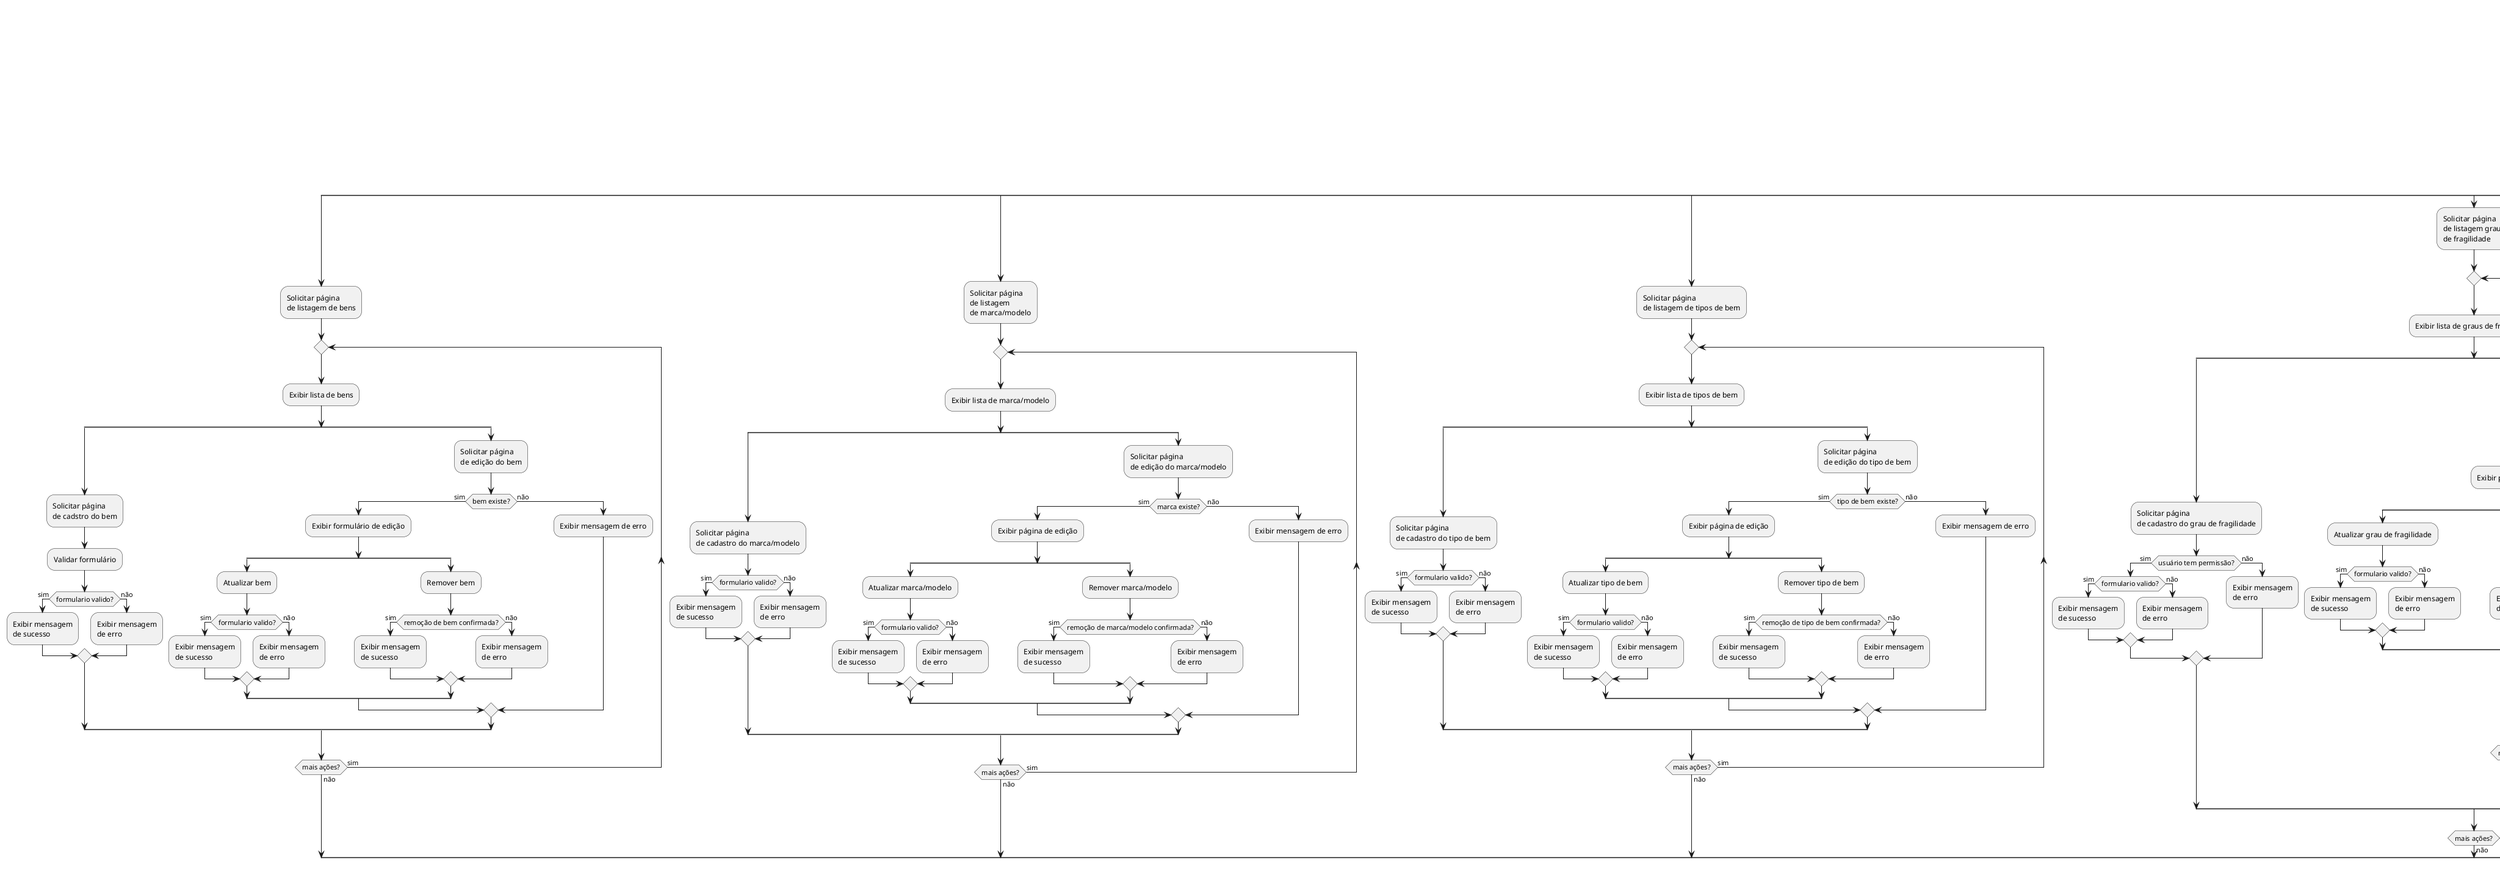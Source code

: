 @startuml sigemp-activity
start
repeat
    :Fazer login;
repeat while (usuario autenticado?) is (não) not (sim)

:Solicitar página de dashboard;

:Exibir dashboard;

split
    :Solicitar página
    de listagem de bens;
    repeat
        :Exibir lista de bens;
        split
            :Solicitar página
            de cadstro do bem;
            :Validar formulário;
            if (formulario valido?) then (sim)
                :Exibir mensagem
                de sucesso;
            else (não)
                :Exibir mensagem
                de erro;
            endif
        split again
            :Solicitar página
            de edição do bem;
            if (bem existe?) then (sim)
                :Exibir formulário de edição;
                split
                    :Atualizar bem;
                    if (formulario valido?) then (sim)
                        :Exibir mensagem
                        de sucesso;
                    else (não)
                        :Exibir mensagem
                        de erro;
                    endif
                split again
                    :Remover bem;
                    if (remoção de bem confirmada?) then (sim)
                        :Exibir mensagem
                        de sucesso;
                    else (não)
                        :Exibir mensagem
                        de erro;
                    endif
                end split
            else (não)
                :Exibir mensagem de erro;
            endif
        end split
    repeat while (mais ações?) is (sim) not (não)
split again
    :Solicitar página
    de listagem
    de marca/modelo;
    repeat
        :Exibir lista de marca/modelo;
        split
            :Solicitar página
            de cadastro do marca/modelo;
            if (formulario valido?) then (sim)
                :Exibir mensagem
                de sucesso;
            else (não)
                :Exibir mensagem
                de erro;
            endif
        split again
            :Solicitar página
            de edição do marca/modelo;
            if (marca existe?) then (sim)
                :Exibir página de edição;
                split
                    :Atualizar marca/modelo;
                    if (formulario valido?) then (sim)
                        :Exibir mensagem
                        de sucesso;
                    else (não)
                        :Exibir mensagem
                        de erro;
                    endif
                split again
                    :Remover marca/modelo;
                    if (remoção de marca/modelo confirmada?) then (sim)
                        :Exibir mensagem
                        de sucesso;
                    else (não)
                        :Exibir mensagem
                        de erro;
                    endif
                end split
            else (não)
                :Exibir mensagem de erro;
            endif
        end split
    repeat while (mais ações?) is (sim) not (não)
split again
    :Solicitar página
    de listagem de tipos de bem;
    repeat
        :Exibir lista de tipos de bem;
        split
            :Solicitar página
            de cadastro do tipo de bem;
            if (formulario valido?) then (sim)
                :Exibir mensagem
                de sucesso;
            else (não)
                :Exibir mensagem
                de erro;
            endif
        split again
            :Solicitar página
            de edição do tipo de bem;
            if (tipo de bem existe?) then (sim)
                :Exibir página de edição;
                split
                    :Atualizar tipo de bem;
                    if (formulario valido?) then (sim)
                        :Exibir mensagem
                        de sucesso;
                    else (não)
                        :Exibir mensagem
                        de erro;
                    endif
                split again
                    :Remover tipo de bem;
                    if (remoção de tipo de bem confirmada?) then (sim)
                        :Exibir mensagem
                        de sucesso;
                    else (não)
                        :Exibir mensagem
                        de erro;
                    endif
                end split
            else (não)
                :Exibir mensagem de erro;
            endif
        end split
    repeat while (mais ações?) is (sim) not (não)
split again
    :Solicitar página
    de listagem graus
    de fragilidade;
    repeat
        :Exibir lista de graus de fragilidade;
        split
            :Solicitar página
            de cadastro do grau de fragilidade;
            if (usuário tem permissão?) then (sim)
                if (formulario valido?) then (sim)
                    :Exibir mensagem
                    de sucesso;
                else (não)
                    :Exibir mensagem
                    de erro;
                endif
            else (não)
                :Exibir mensagem
                de erro;
            endif
        split again
            :Solicitar página
            de edição do grau de fragilidade;
            if (usuário tem permissão?) then (sim)
                if (grau de fragilidade existe?) then (sim)
                    :Exibir página de edição;
                    split
                        :Atualizar grau de fragilidade;
                        if (formulario valido?) then (sim)
                            :Exibir mensagem
                            de sucesso;
                        else (não)
                            :Exibir mensagem
                            de erro;
                        endif
                    split again
                        :Remover grau de fragilidade;
                        if (remoção de grau de fragilidade confirmada?) then (sim)
                            :Exibir mensagem
                            de sucesso;
                        else (não)
                            :Exibir mensagem
                            de erro;
                        endif
                    end split
                    repeat
                    repeat while (mais ações?) is (sim) not (não)
                else (não)
                    :Exibir mensagem de erro;
                endif
            else (não)
                :Exibir mensagem
                de erro;
            endif
        end split
    repeat while (mais ações?) is (sim) not (não)
split again
    :Solicitar página de listagem
    de estados de conservação;
    repeat
        :Exibir lista de estados de conservação;
        split
            :Solicitar página
            de cadastro do estado de conservação;
            if (usuário tem permissão?) then (sim)
                if (formulario valido?) then (sim)
                    :Exibir mensagem
                    de sucesso;
                else (não)
                    :Exibir mensagem
                    de erro;
                endif
            else (não)
                :Exibir mensagem
                de erro;
            endif
        split again
            :Solicitar página
            de edição do estado de conservação;
            if (usuário tem permissão?) then (sim)
                if (estado de conservação existe?) then (sim)
                    :Exibir página de edição;
                    split
                        :Atualizar estado de conservação;
                        if (formulario valido?) then (sim)
                            :Exibir mensagem
                            de sucesso;
                        else (não)
                            :Exibir mensagem
                            de erro;
                        endif
                    split again
                        :Remover estado de conservação;
                        if (remoção de estado de conservação confirmada?) then (sim)
                            :Exibir mensagem
                            de sucesso;
                        else (não)
                            :Exibir mensagem
                            de erro;
                        endif
                    end split
                    repeat
                    repeat while (mais ações?) is (sim) not (não)
                else (não)
                    :Exibir mensagem de erro;
                endif
            else (não)
                :Exibir mensagem
                de erro;
            endif
        end split
    repeat while (mais ações?) is (sim) not (não)
split again
    :Solicitar página de listagem
    de tipos de ocorrência;
    repeat
        :Exibir lista de tipos de ocorrência;
        split
            :Solicitar página
            de cadastro do tipo de ocorrência;
            if (usuário tem permissão?) then (sim)
                if (formulario valido?) then (sim)
                    :Exibir mensagem
                    de sucesso;
                else (não)
                    :Exibir mensagem
                    de erro;
                endif
            else (não)
                :Exibir mensagem
                de erro;
            endif
        split again
            :Solicitar página
            de edição do tipo de ocorrência;
            if (usuário tem permissão?) then (sim)
                if (tipo de ocorrência existe?) then (sim)
                    :Exibir página de edição;
                    split
                        :Atualizar tipo de ocorrência;
                        if (formulario valido?) then (sim)
                            :Exibir mensagem
                            de sucesso;
                        else (não)
                            :Exibir mensagem
                            de erro;
                        endif
                    split again
                        :Remover tipo de ocorrência;
                        if (remoção de tipo de ocorrência confirmada?) then (sim)
                            :Exibir mensagem
                            de sucesso;
                        else (não)
                            :Exibir mensagem
                            de erro;
                        endif
                    end split
                    repeat
                    repeat while (mais ações?) is (sim) not (não)
                else (não)
                    :Exibir mensagem de erro;
                endif
            else (não)
                :Exibir mensagem
                de erro;
            endif
        end split
    repeat while (mais ações?) is (sim) not (não)
split again
    :Solicitar página de listagem de campi;
    repeat
        :Exibir lista de campi;
        split
            :Solicitar página
            de cadastro do campus;
            if (usuário tem permissão?) then (sim)
                if (formulario valido?) then (sim)
                    :Exibir mensagem
                    de sucesso;
                else (não)
                    :Exibir mensagem
                    de erro;
                endif
            else (não)
                :Exibir mensagem
                de erro;
            endif
        split again
            :Solicitar página
            de edição do campus;
            if (usuário tem permissão?) then (sim)
                if (campus existe?) then (sim)
                    :Exibir página de edição;
                    split
                        :Atualizar campus;
                        if (formulario valido?) then (sim)
                            :Exibir mensagem
                            de sucesso;
                        else (não)
                            :Exibir mensagem
                            de erro;
                        endif
                    split again
                        :Remover campus;
                        if (remoção de campus confirmada?) then (sim)
                            :Exibir mensagem
                            de sucesso;
                        else (não)
                            :Exibir mensagem
                            de erro;
                        endif
                    end split
                    repeat
                    repeat while (mais ações?) is (sim) not (não)
                else (não)
                    :Exibir mensagem de erro;
                endif
            else (não)
                :Exibir mensagem
                de erro;
            endif
        end split
    repeat while (mais ações?) is (sim) not (não)
split again
    :Solicitar página de listagem de cursos;
    repeat
        :Exibir lista de cursos;
        split
            :Solicitar página
            de cadastro do aluno;
            if (usuário tem permissão?) then (sim)
                if (formulario valido?) then (sim)
                    :Exibir mensagem
                    de sucesso;
                else (não)
                    :Exibir mensagem
                    de erro;
                endif
            else (não)
                :Exibir mensagem
                de erro;
            endif
        split again
            :Solicitar página
            de edição do curso;
            if (usuário tem permissão?) then (sim)
                if (curso existe?) then (sim)
                    :Exibir página de edição;
                    split
                        :Atualizar curso;
                        if (formulario valido?) then (sim)
                            :Exibir mensagem
                            de sucesso;
                        else (não)
                            :Exibir mensagem
                            de erro;
                        endif
                    split again
                        :Remover curso;
                        if (remoção de curso confirmada?) then (sim)
                            :Exibir mensagem
                            de sucesso;
                        else (não)
                            :Exibir mensagem
                            de erro;
                        endif
                    end split
                    repeat
                    repeat while (mais ações?) is (sim) not (não)
                else (não)
                    :Exibir mensagem de erro;
                endif
            else (não)
                :Exibir mensagem
                de erro;
            endif
        end split
    repeat while (mais ações?) is (sim) not (não)
split again
    :Solicitar página de listagem de alunos;
    repeat
        :Exibir lista de alunos;
        split
            :Solicitar página
            de cadastro do aluno;
            if (formulario valido?) then (sim)
                :Exibir mensagem
                de sucesso;
            else (não)
                :Exibir mensagem
                de erro;
            endif
        split again
            :Solicitar página
            de edição do aluno;
            if (aluno existe?) then (sim)
                :Exibir página de edição;
                split
                    :Atualizar aluno;
                    if (formulario valido?) then (sim)
                        :Exibir mensagem
                        de sucesso;
                    else (não)
                        :Exibir mensagem
                        de erro;
                    endif
                split again
                    :Remover aluno;
                    if (remoção de aluno confirmada?) then (sim)
                        :Exibir mensagem
                        de sucesso;
                    else (não)
                        :Exibir mensagem
                        de erro;
                    endif
                end split
            else (não)
                :Exibir mensagem de erro;
            endif
        end split
    repeat while (mais ações?) is (sim) not (não)
split again
    repeat
    :Solicitar página de listagem de membros;
    if (usuario tem permissão?) then (sim)
        :Exibir lista de membros;
        split
            :Solicitar página
            de cadastro do membro;
            if (formulario valido?) then (sim)
                :Exibir mensagem
                de sucesso;
            else (não)
                :Exibir mensagem
                de erro;
            endif
        split again
            :Solicitar página
            de edição do membro;
            if (membro existe?) then (sim)
                :Exibir página de edição;
                split
                    :Atualizar membro;
                    if (formulario valido?) then (sim)
                        :Exibir mensagem
                        de sucesso;
                    else (não)
                        :Exibir mensagem
                        de erro;
                    endif
                split again
                    :Remover membro;
                    if (remoção de membro confirmada?) then (sim)
                        :Exibir mensagem
                        de sucesso;
                    else (não)
                        :Exibir mensagem
                        de erro;
                    endif
                end split
            else (não)
                :Exibir mensagem de erro;
            endif
        end split
    else (não)
        :Exibir mensagem de erro;
    endif
    repeat while (mais ações?) is (sim) not (não)
split again
    :Solicitar página de listagem de empréstimos;
    repeat
    :Exibir lista de empréstimos;
    split
        :Solicitar página de registro de empréstimo;
            :Registrar novo de empréstimo;
            repeat
            :Validar formulário;
            if (Aluno tem valido?) then (sim)
                :Exibir mensagem
                de sucesso;
            else (não)
                :Exibir mensagem
                de erro;
            endif
            repeat while (formulário válido?) is (não) not (sim)
    split again
        :Solicitar página de edição de empréstimo;
        if (empréstimo existe?) then (sim)
            :Editar empréstimo;
            if (formulário válido?) then (sim)
                :Exibir mensagem
                de sucesso;
            else (não)
                :Exibir mensagem
                de erro;
            endif
        else (não)
            :Exibir mensagem de erro;
        endif
    end split
    repeat while (mais ações?) is (sim) not (não)
end split
stop
@enduml
